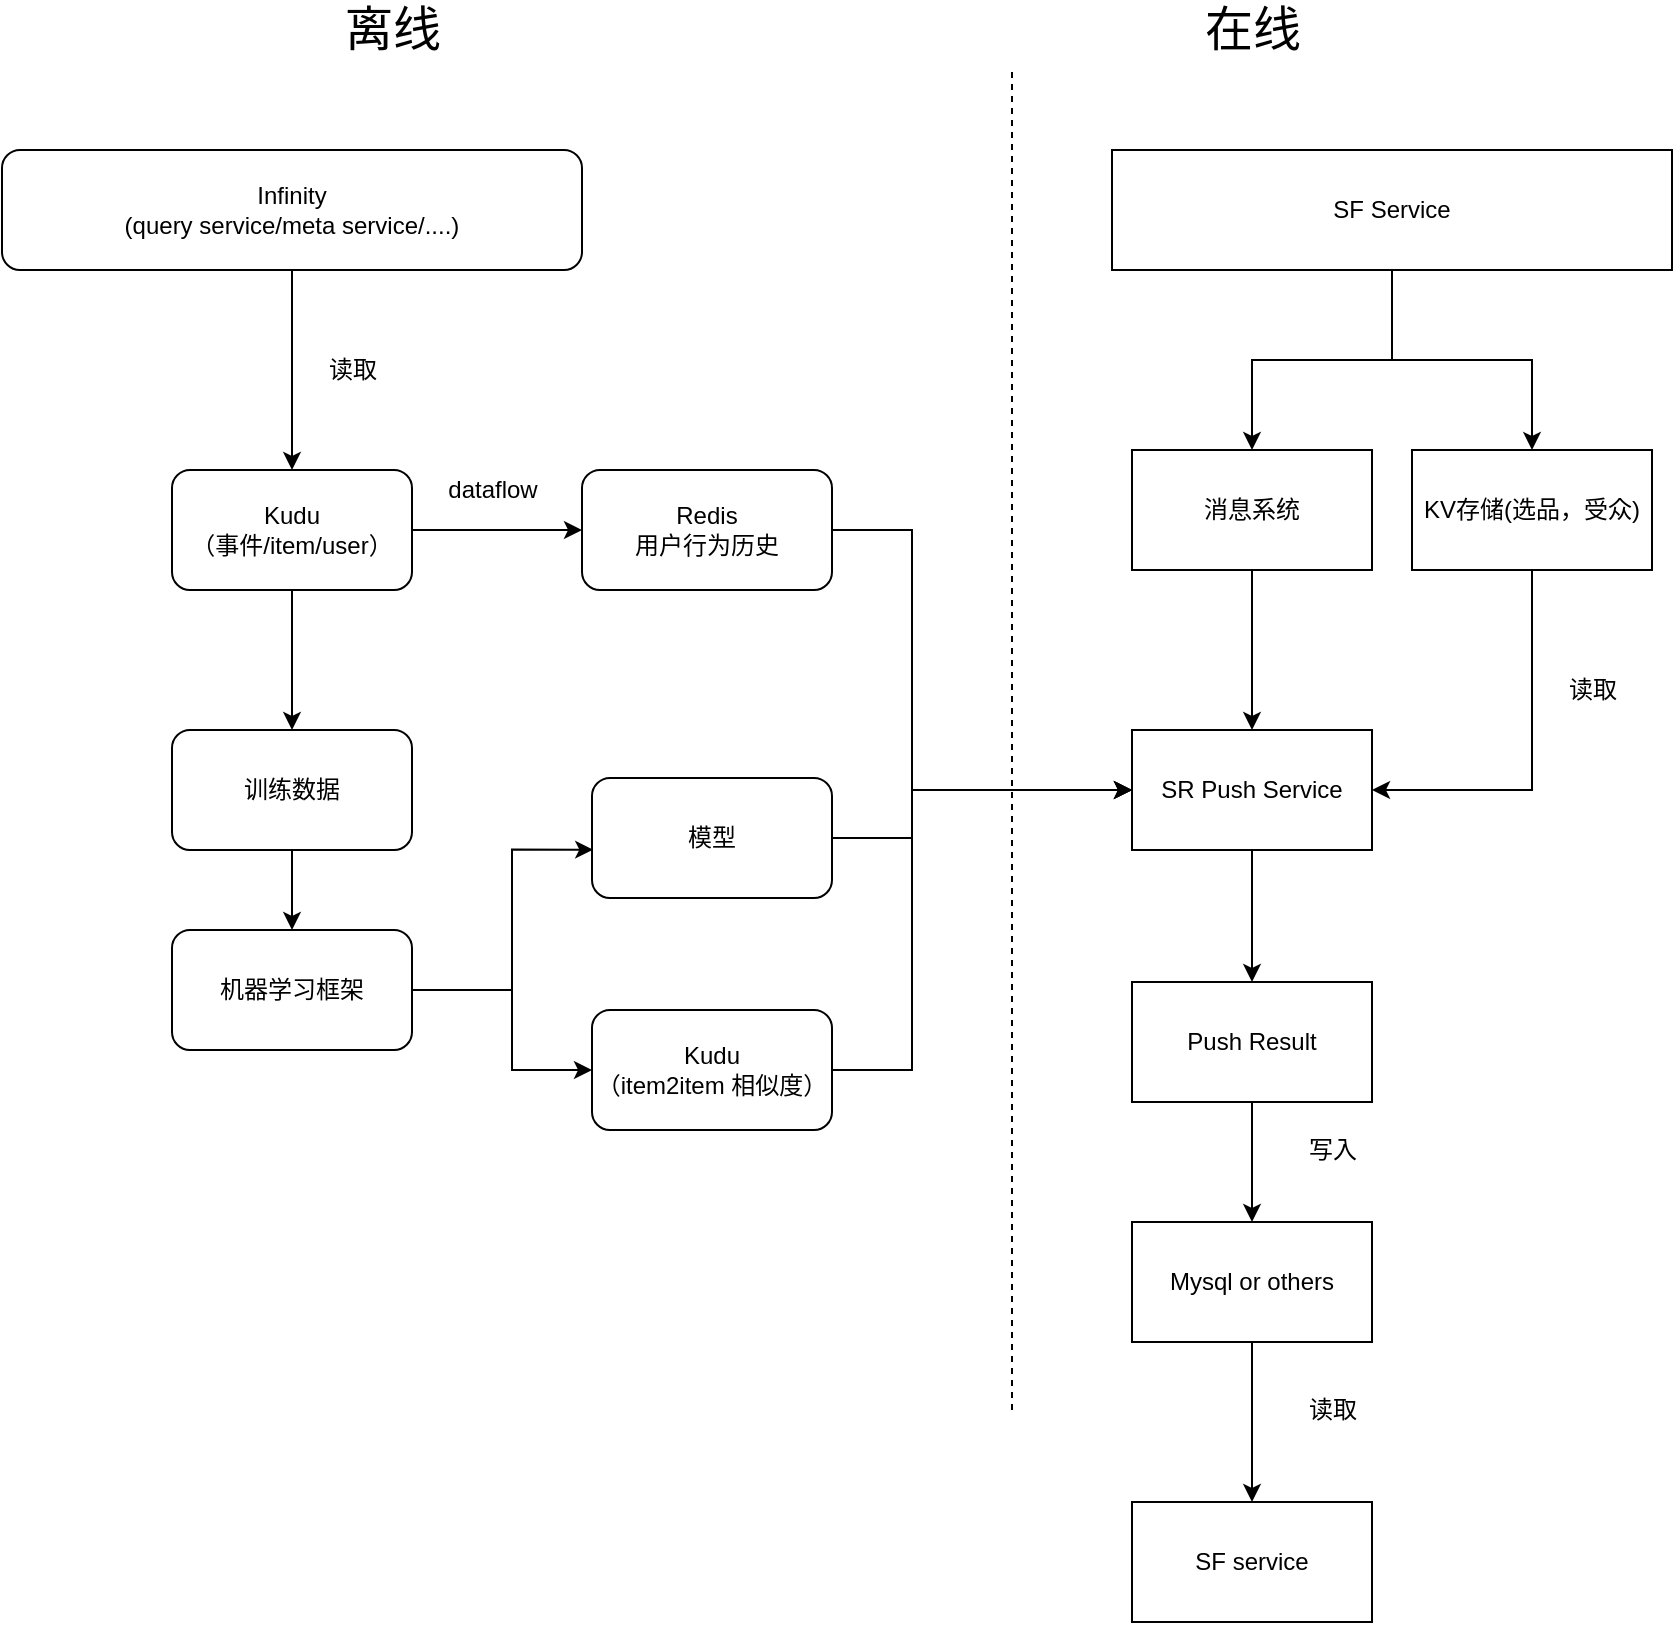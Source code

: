 <mxfile version="14.1.8" type="github"><diagram id="Y5gEffiqmxprP2AZH2fo" name="Page-1"><mxGraphModel dx="2228" dy="-413" grid="1" gridSize="10" guides="1" tooltips="1" connect="1" arrows="1" fold="1" page="1" pageScale="1" pageWidth="827" pageHeight="1169" math="0" shadow="0"><root><mxCell id="0"/><mxCell id="1" parent="0"/><mxCell id="ipv8PcqW9KUQ_bz5qOPi-3" value="" style="edgeStyle=orthogonalEdgeStyle;rounded=0;orthogonalLoop=1;jettySize=auto;html=1;" edge="1" parent="1" source="ipv8PcqW9KUQ_bz5qOPi-1" target="ipv8PcqW9KUQ_bz5qOPi-2"><mxGeometry relative="1" as="geometry"/></mxCell><mxCell id="ipv8PcqW9KUQ_bz5qOPi-1" value="Infinity&lt;br&gt;(query service/meta service/....)" style="rounded=1;whiteSpace=wrap;html=1;" vertex="1" parent="1"><mxGeometry x="-815" y="1410" width="290" height="60" as="geometry"/></mxCell><mxCell id="ipv8PcqW9KUQ_bz5qOPi-8" value="" style="edgeStyle=orthogonalEdgeStyle;rounded=0;orthogonalLoop=1;jettySize=auto;html=1;" edge="1" parent="1" source="ipv8PcqW9KUQ_bz5qOPi-2" target="ipv8PcqW9KUQ_bz5qOPi-7"><mxGeometry relative="1" as="geometry"/></mxCell><mxCell id="ipv8PcqW9KUQ_bz5qOPi-12" value="" style="edgeStyle=orthogonalEdgeStyle;rounded=0;orthogonalLoop=1;jettySize=auto;html=1;" edge="1" parent="1" source="ipv8PcqW9KUQ_bz5qOPi-2" target="ipv8PcqW9KUQ_bz5qOPi-11"><mxGeometry relative="1" as="geometry"/></mxCell><mxCell id="ipv8PcqW9KUQ_bz5qOPi-2" value="Kudu&lt;br&gt;（事件/item/user）" style="rounded=1;whiteSpace=wrap;html=1;" vertex="1" parent="1"><mxGeometry x="-730" y="1570" width="120" height="60" as="geometry"/></mxCell><mxCell id="ipv8PcqW9KUQ_bz5qOPi-4" value="读取" style="text;html=1;align=center;verticalAlign=middle;resizable=0;points=[];autosize=1;" vertex="1" parent="1"><mxGeometry x="-660" y="1510" width="40" height="20" as="geometry"/></mxCell><mxCell id="ipv8PcqW9KUQ_bz5qOPi-33" value="" style="edgeStyle=orthogonalEdgeStyle;rounded=0;orthogonalLoop=1;jettySize=auto;html=1;" edge="1" parent="1" source="ipv8PcqW9KUQ_bz5qOPi-7" target="ipv8PcqW9KUQ_bz5qOPi-32"><mxGeometry relative="1" as="geometry"/></mxCell><mxCell id="ipv8PcqW9KUQ_bz5qOPi-7" value="训练数据" style="rounded=1;whiteSpace=wrap;html=1;" vertex="1" parent="1"><mxGeometry x="-730" y="1700" width="120" height="60" as="geometry"/></mxCell><mxCell id="ipv8PcqW9KUQ_bz5qOPi-21" style="edgeStyle=orthogonalEdgeStyle;rounded=0;orthogonalLoop=1;jettySize=auto;html=1;exitX=1;exitY=0.5;exitDx=0;exitDy=0;entryX=0;entryY=0.5;entryDx=0;entryDy=0;" edge="1" parent="1" source="ipv8PcqW9KUQ_bz5qOPi-9" target="ipv8PcqW9KUQ_bz5qOPi-17"><mxGeometry relative="1" as="geometry"><Array as="points"><mxPoint x="-360" y="1754"/><mxPoint x="-360" y="1730"/></Array></mxGeometry></mxCell><mxCell id="ipv8PcqW9KUQ_bz5qOPi-9" value="模型" style="rounded=1;whiteSpace=wrap;html=1;" vertex="1" parent="1"><mxGeometry x="-520" y="1724" width="120" height="60" as="geometry"/></mxCell><mxCell id="ipv8PcqW9KUQ_bz5qOPi-41" value="" style="edgeStyle=orthogonalEdgeStyle;rounded=0;orthogonalLoop=1;jettySize=auto;html=1;entryX=0;entryY=0.5;entryDx=0;entryDy=0;" edge="1" parent="1" source="ipv8PcqW9KUQ_bz5qOPi-11" target="ipv8PcqW9KUQ_bz5qOPi-17"><mxGeometry relative="1" as="geometry"><mxPoint x="-320" y="1600" as="targetPoint"/><Array as="points"><mxPoint x="-360" y="1600"/><mxPoint x="-360" y="1730"/></Array></mxGeometry></mxCell><mxCell id="ipv8PcqW9KUQ_bz5qOPi-11" value="Redis&lt;br&gt;用户行为历史" style="rounded=1;whiteSpace=wrap;html=1;" vertex="1" parent="1"><mxGeometry x="-525" y="1570" width="125" height="60" as="geometry"/></mxCell><mxCell id="ipv8PcqW9KUQ_bz5qOPi-16" value="" style="edgeStyle=orthogonalEdgeStyle;rounded=0;orthogonalLoop=1;jettySize=auto;html=1;" edge="1" parent="1" source="ipv8PcqW9KUQ_bz5qOPi-14" target="ipv8PcqW9KUQ_bz5qOPi-15"><mxGeometry relative="1" as="geometry"/></mxCell><mxCell id="ipv8PcqW9KUQ_bz5qOPi-47" style="edgeStyle=orthogonalEdgeStyle;rounded=0;orthogonalLoop=1;jettySize=auto;html=1;" edge="1" parent="1" source="ipv8PcqW9KUQ_bz5qOPi-14" target="ipv8PcqW9KUQ_bz5qOPi-46"><mxGeometry relative="1" as="geometry"/></mxCell><mxCell id="ipv8PcqW9KUQ_bz5qOPi-14" value="SF Service" style="rounded=0;whiteSpace=wrap;html=1;" vertex="1" parent="1"><mxGeometry x="-260" y="1410" width="280" height="60" as="geometry"/></mxCell><mxCell id="ipv8PcqW9KUQ_bz5qOPi-18" value="" style="edgeStyle=orthogonalEdgeStyle;rounded=0;orthogonalLoop=1;jettySize=auto;html=1;" edge="1" parent="1" source="ipv8PcqW9KUQ_bz5qOPi-15" target="ipv8PcqW9KUQ_bz5qOPi-17"><mxGeometry relative="1" as="geometry"/></mxCell><mxCell id="ipv8PcqW9KUQ_bz5qOPi-15" value="消息系统" style="rounded=0;whiteSpace=wrap;html=1;" vertex="1" parent="1"><mxGeometry x="-250" y="1560" width="120" height="60" as="geometry"/></mxCell><mxCell id="ipv8PcqW9KUQ_bz5qOPi-20" value="" style="edgeStyle=orthogonalEdgeStyle;rounded=0;orthogonalLoop=1;jettySize=auto;html=1;" edge="1" parent="1" source="ipv8PcqW9KUQ_bz5qOPi-19"><mxGeometry relative="1" as="geometry"><mxPoint x="-190" y="1866" as="targetPoint"/></mxGeometry></mxCell><mxCell id="ipv8PcqW9KUQ_bz5qOPi-17" value="SR Push Service" style="rounded=0;whiteSpace=wrap;html=1;" vertex="1" parent="1"><mxGeometry x="-250" y="1700" width="120" height="60" as="geometry"/></mxCell><mxCell id="ipv8PcqW9KUQ_bz5qOPi-23" value="" style="edgeStyle=orthogonalEdgeStyle;rounded=0;orthogonalLoop=1;jettySize=auto;html=1;" edge="1" parent="1" source="ipv8PcqW9KUQ_bz5qOPi-19" target="ipv8PcqW9KUQ_bz5qOPi-22"><mxGeometry relative="1" as="geometry"/></mxCell><mxCell id="ipv8PcqW9KUQ_bz5qOPi-50" value="" style="edgeStyle=orthogonalEdgeStyle;rounded=0;orthogonalLoop=1;jettySize=auto;html=1;" edge="1" parent="1" source="ipv8PcqW9KUQ_bz5qOPi-22" target="ipv8PcqW9KUQ_bz5qOPi-49"><mxGeometry relative="1" as="geometry"/></mxCell><mxCell id="ipv8PcqW9KUQ_bz5qOPi-22" value="Mysql or others" style="whiteSpace=wrap;html=1;rounded=0;" vertex="1" parent="1"><mxGeometry x="-250" y="1946" width="120" height="60" as="geometry"/></mxCell><mxCell id="ipv8PcqW9KUQ_bz5qOPi-19" value="Push Result" style="whiteSpace=wrap;html=1;rounded=0;" vertex="1" parent="1"><mxGeometry x="-250" y="1826" width="120" height="60" as="geometry"/></mxCell><mxCell id="ipv8PcqW9KUQ_bz5qOPi-24" value="" style="edgeStyle=orthogonalEdgeStyle;rounded=0;orthogonalLoop=1;jettySize=auto;html=1;" edge="1" parent="1" source="ipv8PcqW9KUQ_bz5qOPi-17" target="ipv8PcqW9KUQ_bz5qOPi-19"><mxGeometry relative="1" as="geometry"><mxPoint x="-190" y="1736" as="sourcePoint"/><mxPoint x="-190" y="1866" as="targetPoint"/></mxGeometry></mxCell><mxCell id="ipv8PcqW9KUQ_bz5qOPi-27" value="dataflow" style="text;html=1;align=center;verticalAlign=middle;resizable=0;points=[];autosize=1;" vertex="1" parent="1"><mxGeometry x="-600" y="1570" width="60" height="20" as="geometry"/></mxCell><mxCell id="ipv8PcqW9KUQ_bz5qOPi-37" value="" style="edgeStyle=orthogonalEdgeStyle;rounded=0;orthogonalLoop=1;jettySize=auto;html=1;entryX=0;entryY=0.5;entryDx=0;entryDy=0;" edge="1" parent="1" source="ipv8PcqW9KUQ_bz5qOPi-28" target="ipv8PcqW9KUQ_bz5qOPi-17"><mxGeometry relative="1" as="geometry"><mxPoint x="-320" y="1870" as="targetPoint"/><Array as="points"><mxPoint x="-360" y="1870"/><mxPoint x="-360" y="1730"/></Array></mxGeometry></mxCell><mxCell id="ipv8PcqW9KUQ_bz5qOPi-28" value="Kudu&lt;br&gt;（item2item 相似度）" style="rounded=1;whiteSpace=wrap;html=1;" vertex="1" parent="1"><mxGeometry x="-520" y="1840" width="120" height="60" as="geometry"/></mxCell><mxCell id="ipv8PcqW9KUQ_bz5qOPi-34" style="edgeStyle=orthogonalEdgeStyle;rounded=0;orthogonalLoop=1;jettySize=auto;html=1;exitX=1;exitY=0.5;exitDx=0;exitDy=0;" edge="1" parent="1" source="ipv8PcqW9KUQ_bz5qOPi-32" target="ipv8PcqW9KUQ_bz5qOPi-28"><mxGeometry relative="1" as="geometry"><Array as="points"><mxPoint x="-560" y="1830"/><mxPoint x="-560" y="1870"/></Array></mxGeometry></mxCell><mxCell id="ipv8PcqW9KUQ_bz5qOPi-32" value="机器学习框架" style="rounded=1;whiteSpace=wrap;html=1;" vertex="1" parent="1"><mxGeometry x="-730" y="1800" width="120" height="60" as="geometry"/></mxCell><mxCell id="ipv8PcqW9KUQ_bz5qOPi-35" style="edgeStyle=orthogonalEdgeStyle;rounded=0;orthogonalLoop=1;jettySize=auto;html=1;exitX=1;exitY=0.5;exitDx=0;exitDy=0;entryX=0.005;entryY=0.597;entryDx=0;entryDy=0;entryPerimeter=0;" edge="1" parent="1" source="ipv8PcqW9KUQ_bz5qOPi-32" target="ipv8PcqW9KUQ_bz5qOPi-9"><mxGeometry relative="1" as="geometry"><mxPoint x="-617" y="1770" as="sourcePoint"/><mxPoint x="-540" y="1760" as="targetPoint"/><Array as="points"><mxPoint x="-560" y="1830"/><mxPoint x="-560" y="1760"/></Array></mxGeometry></mxCell><mxCell id="ipv8PcqW9KUQ_bz5qOPi-39" value="" style="endArrow=none;dashed=1;html=1;" edge="1" parent="1"><mxGeometry width="50" height="50" relative="1" as="geometry"><mxPoint x="-310" y="2040" as="sourcePoint"/><mxPoint x="-310" y="1370" as="targetPoint"/></mxGeometry></mxCell><mxCell id="ipv8PcqW9KUQ_bz5qOPi-43" value="&lt;font style=&quot;font-size: 24px&quot;&gt;离线&lt;/font&gt;" style="text;html=1;align=center;verticalAlign=middle;resizable=0;points=[];autosize=1;" vertex="1" parent="1"><mxGeometry x="-650" y="1340" width="60" height="20" as="geometry"/></mxCell><mxCell id="ipv8PcqW9KUQ_bz5qOPi-44" value="&lt;font style=&quot;font-size: 24px&quot;&gt;在线&lt;/font&gt;" style="text;html=1;align=center;verticalAlign=middle;resizable=0;points=[];autosize=1;" vertex="1" parent="1"><mxGeometry x="-220" y="1340" width="60" height="20" as="geometry"/></mxCell><mxCell id="ipv8PcqW9KUQ_bz5qOPi-48" style="edgeStyle=orthogonalEdgeStyle;rounded=0;orthogonalLoop=1;jettySize=auto;html=1;" edge="1" parent="1" source="ipv8PcqW9KUQ_bz5qOPi-46" target="ipv8PcqW9KUQ_bz5qOPi-17"><mxGeometry relative="1" as="geometry"><Array as="points"><mxPoint x="-50" y="1730"/></Array></mxGeometry></mxCell><mxCell id="ipv8PcqW9KUQ_bz5qOPi-46" value="KV存储(选品，受众)" style="rounded=0;whiteSpace=wrap;html=1;" vertex="1" parent="1"><mxGeometry x="-110" y="1560" width="120" height="60" as="geometry"/></mxCell><mxCell id="ipv8PcqW9KUQ_bz5qOPi-49" value="SF service" style="whiteSpace=wrap;html=1;rounded=0;" vertex="1" parent="1"><mxGeometry x="-250" y="2086" width="120" height="60" as="geometry"/></mxCell><mxCell id="ipv8PcqW9KUQ_bz5qOPi-51" value="读取" style="text;html=1;align=center;verticalAlign=middle;resizable=0;points=[];autosize=1;" vertex="1" parent="1"><mxGeometry x="-40" y="1670" width="40" height="20" as="geometry"/></mxCell><mxCell id="ipv8PcqW9KUQ_bz5qOPi-52" value="读取" style="text;html=1;align=center;verticalAlign=middle;resizable=0;points=[];autosize=1;" vertex="1" parent="1"><mxGeometry x="-170" y="2030" width="40" height="20" as="geometry"/></mxCell><mxCell id="ipv8PcqW9KUQ_bz5qOPi-53" value="写入" style="text;html=1;align=center;verticalAlign=middle;resizable=0;points=[];autosize=1;" vertex="1" parent="1"><mxGeometry x="-170" y="1900" width="40" height="20" as="geometry"/></mxCell></root></mxGraphModel></diagram></mxfile>